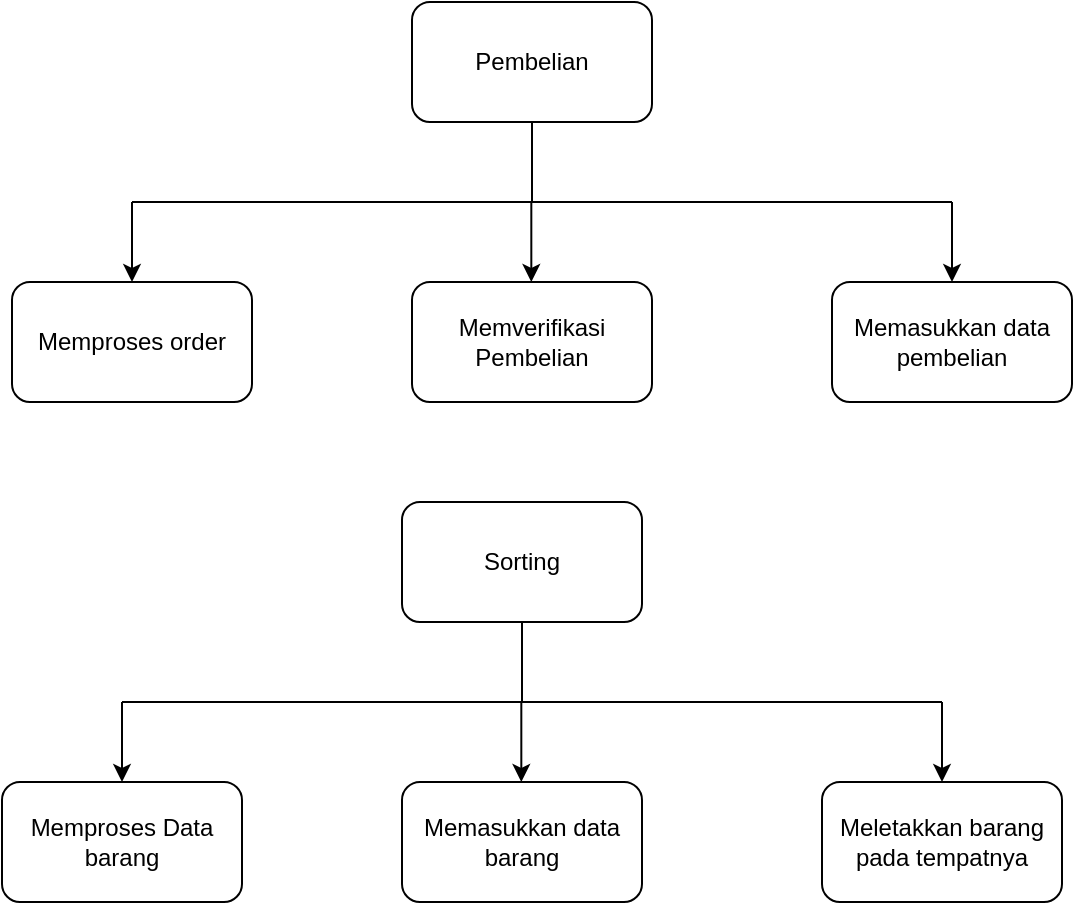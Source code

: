 <mxfile version="14.8.2" type="github" pages="3"><diagram id="xnkqoOeto-VWGTwmQiUf" name="Page-1"><mxGraphModel dx="1730" dy="958" grid="1" gridSize="10" guides="1" tooltips="1" connect="1" arrows="1" fold="1" page="1" pageScale="1" pageWidth="850" pageHeight="1100" math="0" shadow="0"><root><mxCell id="0"/><mxCell id="1" parent="0"/><mxCell id="8iROhm5F78ShHdVG7ryJ-1" value="Pembelian" style="rounded=1;whiteSpace=wrap;html=1;" parent="1" vertex="1"><mxGeometry x="270" y="140" width="120" height="60" as="geometry"/></mxCell><mxCell id="8iROhm5F78ShHdVG7ryJ-2" value="&lt;div&gt;Memproses order&lt;/div&gt;" style="rounded=1;whiteSpace=wrap;html=1;" parent="1" vertex="1"><mxGeometry x="70" y="280" width="120" height="60" as="geometry"/></mxCell><mxCell id="8iROhm5F78ShHdVG7ryJ-3" value="Memverifikasi Pembelian" style="rounded=1;whiteSpace=wrap;html=1;" parent="1" vertex="1"><mxGeometry x="270" y="280" width="120" height="60" as="geometry"/></mxCell><mxCell id="8iROhm5F78ShHdVG7ryJ-4" value="&lt;div&gt;Memasukkan data &lt;br&gt;&lt;/div&gt;&lt;div&gt;pembelian&lt;br&gt;&lt;/div&gt;" style="rounded=1;whiteSpace=wrap;html=1;" parent="1" vertex="1"><mxGeometry x="480" y="280" width="120" height="60" as="geometry"/></mxCell><mxCell id="8iROhm5F78ShHdVG7ryJ-5" value="" style="endArrow=none;html=1;" parent="1" edge="1"><mxGeometry width="50" height="50" relative="1" as="geometry"><mxPoint x="130" y="240" as="sourcePoint"/><mxPoint x="540" y="240" as="targetPoint"/></mxGeometry></mxCell><mxCell id="8iROhm5F78ShHdVG7ryJ-6" value="" style="endArrow=classic;html=1;entryX=0.5;entryY=0;entryDx=0;entryDy=0;" parent="1" target="8iROhm5F78ShHdVG7ryJ-2" edge="1"><mxGeometry width="50" height="50" relative="1" as="geometry"><mxPoint x="130" y="240" as="sourcePoint"/><mxPoint x="410" y="290" as="targetPoint"/></mxGeometry></mxCell><mxCell id="8iROhm5F78ShHdVG7ryJ-7" value="" style="endArrow=classic;html=1;entryX=0.5;entryY=0;entryDx=0;entryDy=0;" parent="1" edge="1"><mxGeometry width="50" height="50" relative="1" as="geometry"><mxPoint x="329.66" y="240" as="sourcePoint"/><mxPoint x="329.66" y="280" as="targetPoint"/></mxGeometry></mxCell><mxCell id="8iROhm5F78ShHdVG7ryJ-8" value="" style="endArrow=classic;html=1;entryX=0.5;entryY=0;entryDx=0;entryDy=0;" parent="1" edge="1"><mxGeometry width="50" height="50" relative="1" as="geometry"><mxPoint x="540.0" y="240" as="sourcePoint"/><mxPoint x="540.0" y="280" as="targetPoint"/></mxGeometry></mxCell><mxCell id="8iROhm5F78ShHdVG7ryJ-10" value="" style="endArrow=none;html=1;" parent="1" target="8iROhm5F78ShHdVG7ryJ-1" edge="1"><mxGeometry width="50" height="50" relative="1" as="geometry"><mxPoint x="330" y="240" as="sourcePoint"/><mxPoint x="410" y="290" as="targetPoint"/><Array as="points"/></mxGeometry></mxCell><mxCell id="8iROhm5F78ShHdVG7ryJ-11" value="Sorting" style="rounded=1;whiteSpace=wrap;html=1;" parent="1" vertex="1"><mxGeometry x="265" y="390" width="120" height="60" as="geometry"/></mxCell><mxCell id="8iROhm5F78ShHdVG7ryJ-12" value="&lt;div&gt;Memproses Data &lt;br&gt;&lt;/div&gt;&lt;div&gt;barang&lt;br&gt;&lt;/div&gt;" style="rounded=1;whiteSpace=wrap;html=1;" parent="1" vertex="1"><mxGeometry x="65" y="530" width="120" height="60" as="geometry"/></mxCell><mxCell id="8iROhm5F78ShHdVG7ryJ-13" value="&lt;div&gt;Memasukkan data&lt;/div&gt;&lt;div&gt;barang &lt;br&gt;&lt;/div&gt;" style="rounded=1;whiteSpace=wrap;html=1;" parent="1" vertex="1"><mxGeometry x="265" y="530" width="120" height="60" as="geometry"/></mxCell><mxCell id="8iROhm5F78ShHdVG7ryJ-14" value="&lt;div&gt;Meletakkan barang&lt;/div&gt;&lt;div&gt;pada tempatnya&lt;br&gt;&lt;/div&gt;" style="rounded=1;whiteSpace=wrap;html=1;" parent="1" vertex="1"><mxGeometry x="475" y="530" width="120" height="60" as="geometry"/></mxCell><mxCell id="8iROhm5F78ShHdVG7ryJ-15" value="" style="endArrow=none;html=1;" parent="1" edge="1"><mxGeometry width="50" height="50" relative="1" as="geometry"><mxPoint x="125" y="490" as="sourcePoint"/><mxPoint x="535" y="490" as="targetPoint"/></mxGeometry></mxCell><mxCell id="8iROhm5F78ShHdVG7ryJ-16" value="" style="endArrow=classic;html=1;entryX=0.5;entryY=0;entryDx=0;entryDy=0;" parent="1" target="8iROhm5F78ShHdVG7ryJ-12" edge="1"><mxGeometry width="50" height="50" relative="1" as="geometry"><mxPoint x="125" y="490" as="sourcePoint"/><mxPoint x="405" y="540" as="targetPoint"/></mxGeometry></mxCell><mxCell id="8iROhm5F78ShHdVG7ryJ-17" value="" style="endArrow=classic;html=1;entryX=0.5;entryY=0;entryDx=0;entryDy=0;" parent="1" edge="1"><mxGeometry width="50" height="50" relative="1" as="geometry"><mxPoint x="324.66" y="490" as="sourcePoint"/><mxPoint x="324.66" y="530" as="targetPoint"/></mxGeometry></mxCell><mxCell id="8iROhm5F78ShHdVG7ryJ-18" value="" style="endArrow=classic;html=1;entryX=0.5;entryY=0;entryDx=0;entryDy=0;" parent="1" edge="1"><mxGeometry width="50" height="50" relative="1" as="geometry"><mxPoint x="535" y="490" as="sourcePoint"/><mxPoint x="535" y="530" as="targetPoint"/></mxGeometry></mxCell><mxCell id="8iROhm5F78ShHdVG7ryJ-19" value="" style="endArrow=none;html=1;" parent="1" target="8iROhm5F78ShHdVG7ryJ-11" edge="1"><mxGeometry width="50" height="50" relative="1" as="geometry"><mxPoint x="325" y="490" as="sourcePoint"/><mxPoint x="405" y="540" as="targetPoint"/><Array as="points"/></mxGeometry></mxCell></root></mxGraphModel></diagram><diagram id="He9VCswyyNzL9qufX7lN" name="Page-2"><mxGraphModel dx="215" dy="479" grid="1" gridSize="10" guides="1" tooltips="1" connect="1" arrows="1" fold="1" page="1" pageScale="1" pageWidth="850" pageHeight="1100" math="0" shadow="0"><root><mxCell id="74BKtepkhMe0iNk37q4z-0"/><mxCell id="74BKtepkhMe0iNk37q4z-1" parent="74BKtepkhMe0iNk37q4z-0"/><mxCell id="74BKtepkhMe0iNk37q4z-27" value="Administrasi" style="swimlane;fontStyle=0;childLayout=stackLayout;horizontal=1;startSize=26;horizontalStack=0;resizeParent=1;resizeParentMax=0;resizeLast=0;collapsible=1;marginBottom=0;" vertex="1" parent="74BKtepkhMe0iNk37q4z-1"><mxGeometry x="1030" y="190" width="140" height="140" as="geometry"/></mxCell><mxCell id="74BKtepkhMe0iNk37q4z-28" value="Nama_Admin" style="text;strokeColor=none;fillColor=none;align=left;verticalAlign=top;spacingLeft=4;spacingRight=4;overflow=hidden;rotatable=0;points=[[0,0.5],[1,0.5]];portConstraint=eastwest;" vertex="1" parent="74BKtepkhMe0iNk37q4z-27"><mxGeometry y="26" width="140" height="26" as="geometry"/></mxCell><mxCell id="74BKtepkhMe0iNk37q4z-29" value="data_karyawan" style="text;strokeColor=none;fillColor=none;align=left;verticalAlign=top;spacingLeft=4;spacingRight=4;overflow=hidden;rotatable=0;points=[[0,0.5],[1,0.5]];portConstraint=eastwest;" vertex="1" parent="74BKtepkhMe0iNk37q4z-27"><mxGeometry y="52" width="140" height="26" as="geometry"/></mxCell><mxCell id="74BKtepkhMe0iNk37q4z-30" value="gaji_karyawan*&#xA;&#xA;tanggal&#xA;" style="text;strokeColor=none;fillColor=none;align=left;verticalAlign=top;spacingLeft=4;spacingRight=4;overflow=hidden;rotatable=0;points=[[0,0.5],[1,0.5]];portConstraint=eastwest;" vertex="1" parent="74BKtepkhMe0iNk37q4z-27"><mxGeometry y="78" width="140" height="62" as="geometry"/></mxCell><mxCell id="74BKtepkhMe0iNk37q4z-31" value="Kerja" style="swimlane;fontStyle=0;childLayout=stackLayout;horizontal=1;startSize=26;horizontalStack=0;resizeParent=1;resizeParentMax=0;resizeLast=0;collapsible=1;marginBottom=0;" vertex="1" parent="74BKtepkhMe0iNk37q4z-1"><mxGeometry x="1030" y="360" width="140" height="104" as="geometry"/></mxCell><mxCell id="gn9cTDXNz0NC948GOPFY-9" value="" style="endArrow=classic;html=1;entryX=0;entryY=0.5;entryDx=0;entryDy=0;exitX=0.001;exitY=0.29;exitDx=0;exitDy=0;exitPerimeter=0;" edge="1" parent="74BKtepkhMe0iNk37q4z-31" target="74BKtepkhMe0iNk37q4z-40"><mxGeometry width="50" height="50" relative="1" as="geometry"><mxPoint x="140" y="40" as="sourcePoint"/><mxPoint x="139.86" y="205.02" as="targetPoint"/><Array as="points"><mxPoint x="200" y="40"/><mxPoint x="200" y="-131"/></Array></mxGeometry></mxCell><mxCell id="74BKtepkhMe0iNk37q4z-32" value="nama_karyawan*" style="text;strokeColor=none;fillColor=none;align=left;verticalAlign=top;spacingLeft=4;spacingRight=4;overflow=hidden;rotatable=0;points=[[0,0.5],[1,0.5]];portConstraint=eastwest;" vertex="1" parent="74BKtepkhMe0iNk37q4z-31"><mxGeometry y="26" width="140" height="26" as="geometry"/></mxCell><mxCell id="74BKtepkhMe0iNk37q4z-33" value="tanggal_karyawan" style="text;strokeColor=none;fillColor=none;align=left;verticalAlign=top;spacingLeft=4;spacingRight=4;overflow=hidden;rotatable=0;points=[[0,0.5],[1,0.5]];portConstraint=eastwest;" vertex="1" parent="74BKtepkhMe0iNk37q4z-31"><mxGeometry y="52" width="140" height="26" as="geometry"/></mxCell><mxCell id="74BKtepkhMe0iNk37q4z-34" value="gaji_karyawan**" style="text;strokeColor=none;fillColor=none;align=left;verticalAlign=top;spacingLeft=4;spacingRight=4;overflow=hidden;rotatable=0;points=[[0,0.5],[1,0.5]];portConstraint=eastwest;" vertex="1" parent="74BKtepkhMe0iNk37q4z-31"><mxGeometry y="78" width="140" height="26" as="geometry"/></mxCell><mxCell id="74BKtepkhMe0iNk37q4z-35" value="Sorting" style="swimlane;fontStyle=0;childLayout=stackLayout;horizontal=1;startSize=26;horizontalStack=0;resizeParent=1;resizeParentMax=0;resizeLast=0;collapsible=1;marginBottom=0;" vertex="1" parent="74BKtepkhMe0iNk37q4z-1"><mxGeometry x="1030" y="490" width="140" height="140" as="geometry"/></mxCell><mxCell id="74BKtepkhMe0iNk37q4z-36" value="tanggal_masuk" style="text;strokeColor=none;fillColor=none;align=left;verticalAlign=top;spacingLeft=4;spacingRight=4;overflow=hidden;rotatable=0;points=[[0,0.5],[1,0.5]];portConstraint=eastwest;" vertex="1" parent="74BKtepkhMe0iNk37q4z-35"><mxGeometry y="26" width="140" height="26" as="geometry"/></mxCell><mxCell id="74BKtepkhMe0iNk37q4z-37" value="data_barang" style="text;strokeColor=none;fillColor=none;align=left;verticalAlign=top;spacingLeft=4;spacingRight=4;overflow=hidden;rotatable=0;points=[[0,0.5],[1,0.5]];portConstraint=eastwest;" vertex="1" parent="74BKtepkhMe0iNk37q4z-35"><mxGeometry y="52" width="140" height="26" as="geometry"/></mxCell><mxCell id="74BKtepkhMe0iNk37q4z-38" value="Jumlah_barang&#xA;&#xA;Nama_Karyawan**&#xA;" style="text;strokeColor=none;fillColor=none;align=left;verticalAlign=top;spacingLeft=4;spacingRight=4;overflow=hidden;rotatable=0;points=[[0,0.5],[1,0.5]];portConstraint=eastwest;" vertex="1" parent="74BKtepkhMe0iNk37q4z-35"><mxGeometry y="78" width="140" height="62" as="geometry"/></mxCell><mxCell id="74BKtepkhMe0iNk37q4z-39" value="Kasir" style="swimlane;fontStyle=0;childLayout=stackLayout;horizontal=1;startSize=26;horizontalStack=0;resizeParent=1;resizeParentMax=0;resizeLast=0;collapsible=1;marginBottom=0;" vertex="1" parent="74BKtepkhMe0iNk37q4z-1"><mxGeometry x="1250" y="190" width="140" height="104" as="geometry"/></mxCell><mxCell id="74BKtepkhMe0iNk37q4z-40" value="Nama_Karyawan**" style="text;strokeColor=none;fillColor=none;align=left;verticalAlign=top;spacingLeft=4;spacingRight=4;overflow=hidden;rotatable=0;points=[[0,0.5],[1,0.5]];portConstraint=eastwest;" vertex="1" parent="74BKtepkhMe0iNk37q4z-39"><mxGeometry y="26" width="140" height="26" as="geometry"/></mxCell><mxCell id="74BKtepkhMe0iNk37q4z-41" value="tanggal" style="text;strokeColor=none;fillColor=none;align=left;verticalAlign=top;spacingLeft=4;spacingRight=4;overflow=hidden;rotatable=0;points=[[0,0.5],[1,0.5]];portConstraint=eastwest;" vertex="1" parent="74BKtepkhMe0iNk37q4z-39"><mxGeometry y="52" width="140" height="26" as="geometry"/></mxCell><mxCell id="74BKtepkhMe0iNk37q4z-42" value="nomor_transaksi*" style="text;strokeColor=none;fillColor=none;align=left;verticalAlign=top;spacingLeft=4;spacingRight=4;overflow=hidden;rotatable=0;points=[[0,0.5],[1,0.5]];portConstraint=eastwest;" vertex="1" parent="74BKtepkhMe0iNk37q4z-39"><mxGeometry y="78" width="140" height="26" as="geometry"/></mxCell><mxCell id="gn9cTDXNz0NC948GOPFY-10" value="" style="endArrow=classic;html=1;entryX=0;entryY=0.5;entryDx=0;entryDy=0;exitX=0.001;exitY=0.29;exitDx=0;exitDy=0;exitPerimeter=0;" edge="1" parent="74BKtepkhMe0iNk37q4z-39"><mxGeometry width="50" height="50" relative="1" as="geometry"><mxPoint x="140" y="100" as="sourcePoint"/><mxPoint x="139.86" y="265.02" as="targetPoint"/><Array as="points"><mxPoint x="190" y="100"/><mxPoint x="190" y="265"/></Array></mxGeometry></mxCell><mxCell id="74BKtepkhMe0iNk37q4z-43" value="Transaksi" style="swimlane;fontStyle=0;childLayout=stackLayout;horizontal=1;startSize=26;horizontalStack=0;resizeParent=1;resizeParentMax=0;resizeLast=0;collapsible=1;marginBottom=0;" vertex="1" parent="74BKtepkhMe0iNk37q4z-1"><mxGeometry x="1250" y="360" width="140" height="120" as="geometry"/></mxCell><mxCell id="74BKtepkhMe0iNk37q4z-44" value="tanggal_transaksi" style="text;strokeColor=none;fillColor=none;align=left;verticalAlign=top;spacingLeft=4;spacingRight=4;overflow=hidden;rotatable=0;points=[[0,0.5],[1,0.5]];portConstraint=eastwest;" vertex="1" parent="74BKtepkhMe0iNk37q4z-43"><mxGeometry y="26" width="140" height="26" as="geometry"/></mxCell><mxCell id="74BKtepkhMe0iNk37q4z-45" value="nama_Barang    " style="text;strokeColor=none;fillColor=none;align=left;verticalAlign=top;spacingLeft=4;spacingRight=4;overflow=hidden;rotatable=0;points=[[0,0.5],[1,0.5]];portConstraint=eastwest;" vertex="1" parent="74BKtepkhMe0iNk37q4z-43"><mxGeometry y="52" width="140" height="26" as="geometry"/></mxCell><mxCell id="74BKtepkhMe0iNk37q4z-46" value="nomor_transaksi**&#xA;&#xA;" style="text;strokeColor=none;fillColor=none;align=left;verticalAlign=top;spacingLeft=4;spacingRight=4;overflow=hidden;rotatable=0;points=[[0,0.5],[1,0.5]];portConstraint=eastwest;" vertex="1" parent="74BKtepkhMe0iNk37q4z-43"><mxGeometry y="78" width="140" height="42" as="geometry"/></mxCell><mxCell id="74BKtepkhMe0iNk37q4z-47" value="Customer" style="swimlane;fontStyle=0;childLayout=stackLayout;horizontal=1;startSize=26;horizontalStack=0;resizeParent=1;resizeParentMax=0;resizeLast=0;collapsible=1;marginBottom=0;" vertex="1" parent="74BKtepkhMe0iNk37q4z-1"><mxGeometry x="1250" y="508" width="140" height="104" as="geometry"/></mxCell><mxCell id="74BKtepkhMe0iNk37q4z-48" value="nomor_transaksi**" style="text;strokeColor=none;fillColor=none;align=left;verticalAlign=top;spacingLeft=4;spacingRight=4;overflow=hidden;rotatable=0;points=[[0,0.5],[1,0.5]];portConstraint=eastwest;" vertex="1" parent="74BKtepkhMe0iNk37q4z-47"><mxGeometry y="26" width="140" height="26" as="geometry"/></mxCell><mxCell id="74BKtepkhMe0iNk37q4z-49" value="nama_barang" style="text;strokeColor=none;fillColor=none;align=left;verticalAlign=top;spacingLeft=4;spacingRight=4;overflow=hidden;rotatable=0;points=[[0,0.5],[1,0.5]];portConstraint=eastwest;" vertex="1" parent="74BKtepkhMe0iNk37q4z-47"><mxGeometry y="52" width="140" height="26" as="geometry"/></mxCell><mxCell id="74BKtepkhMe0iNk37q4z-50" value="jumlah_barang" style="text;strokeColor=none;fillColor=none;align=left;verticalAlign=top;spacingLeft=4;spacingRight=4;overflow=hidden;rotatable=0;points=[[0,0.5],[1,0.5]];portConstraint=eastwest;" vertex="1" parent="74BKtepkhMe0iNk37q4z-47"><mxGeometry y="78" width="140" height="26" as="geometry"/></mxCell><mxCell id="gn9cTDXNz0NC948GOPFY-6" value="" style="endArrow=classic;html=1;entryX=0;entryY=0.5;entryDx=0;entryDy=0;exitX=0.001;exitY=0.29;exitDx=0;exitDy=0;exitPerimeter=0;" edge="1" parent="74BKtepkhMe0iNk37q4z-1" source="74BKtepkhMe0iNk37q4z-30" target="74BKtepkhMe0iNk37q4z-34"><mxGeometry width="50" height="50" relative="1" as="geometry"><mxPoint x="1460" y="450" as="sourcePoint"/><mxPoint x="1510" y="400" as="targetPoint"/><Array as="points"><mxPoint x="970" y="286"/><mxPoint x="970" y="451"/></Array></mxGeometry></mxCell><mxCell id="gn9cTDXNz0NC948GOPFY-8" value="" style="endArrow=classic;html=1;exitX=0.001;exitY=0.29;exitDx=0;exitDy=0;exitPerimeter=0;" edge="1" parent="74BKtepkhMe0iNk37q4z-1"><mxGeometry width="50" height="50" relative="1" as="geometry"><mxPoint x="1030" y="400" as="sourcePoint"/><mxPoint x="1030" y="610" as="targetPoint"/><Array as="points"><mxPoint x="940" y="400"/><mxPoint x="940" y="610"/></Array></mxGeometry></mxCell><mxCell id="gn9cTDXNz0NC948GOPFY-11" value="" style="endArrow=classic;html=1;entryX=1;entryY=0.5;entryDx=0;entryDy=0;exitX=1;exitY=0.5;exitDx=0;exitDy=0;" edge="1" parent="74BKtepkhMe0iNk37q4z-1" source="74BKtepkhMe0iNk37q4z-42" target="74BKtepkhMe0iNk37q4z-48"><mxGeometry width="50" height="50" relative="1" as="geometry"><mxPoint x="1070.14" y="325.98" as="sourcePoint"/><mxPoint x="1070" y="491" as="targetPoint"/><Array as="points"><mxPoint x="1480" y="280"/><mxPoint x="1480" y="547"/></Array></mxGeometry></mxCell></root></mxGraphModel></diagram><diagram id="bPjEuNkzyX4hlot9HK4b" name="Page-3"><mxGraphModel dx="1038" dy="575" grid="1" gridSize="10" guides="1" tooltips="1" connect="1" arrows="1" fold="1" page="1" pageScale="1" pageWidth="850" pageHeight="1100" math="0" shadow="0"><root><mxCell id="cT6Kbs4dN5ggiiWvcWoC-0"/><mxCell id="cT6Kbs4dN5ggiiWvcWoC-1" parent="cT6Kbs4dN5ggiiWvcWoC-0"/></root></mxGraphModel></diagram></mxfile>